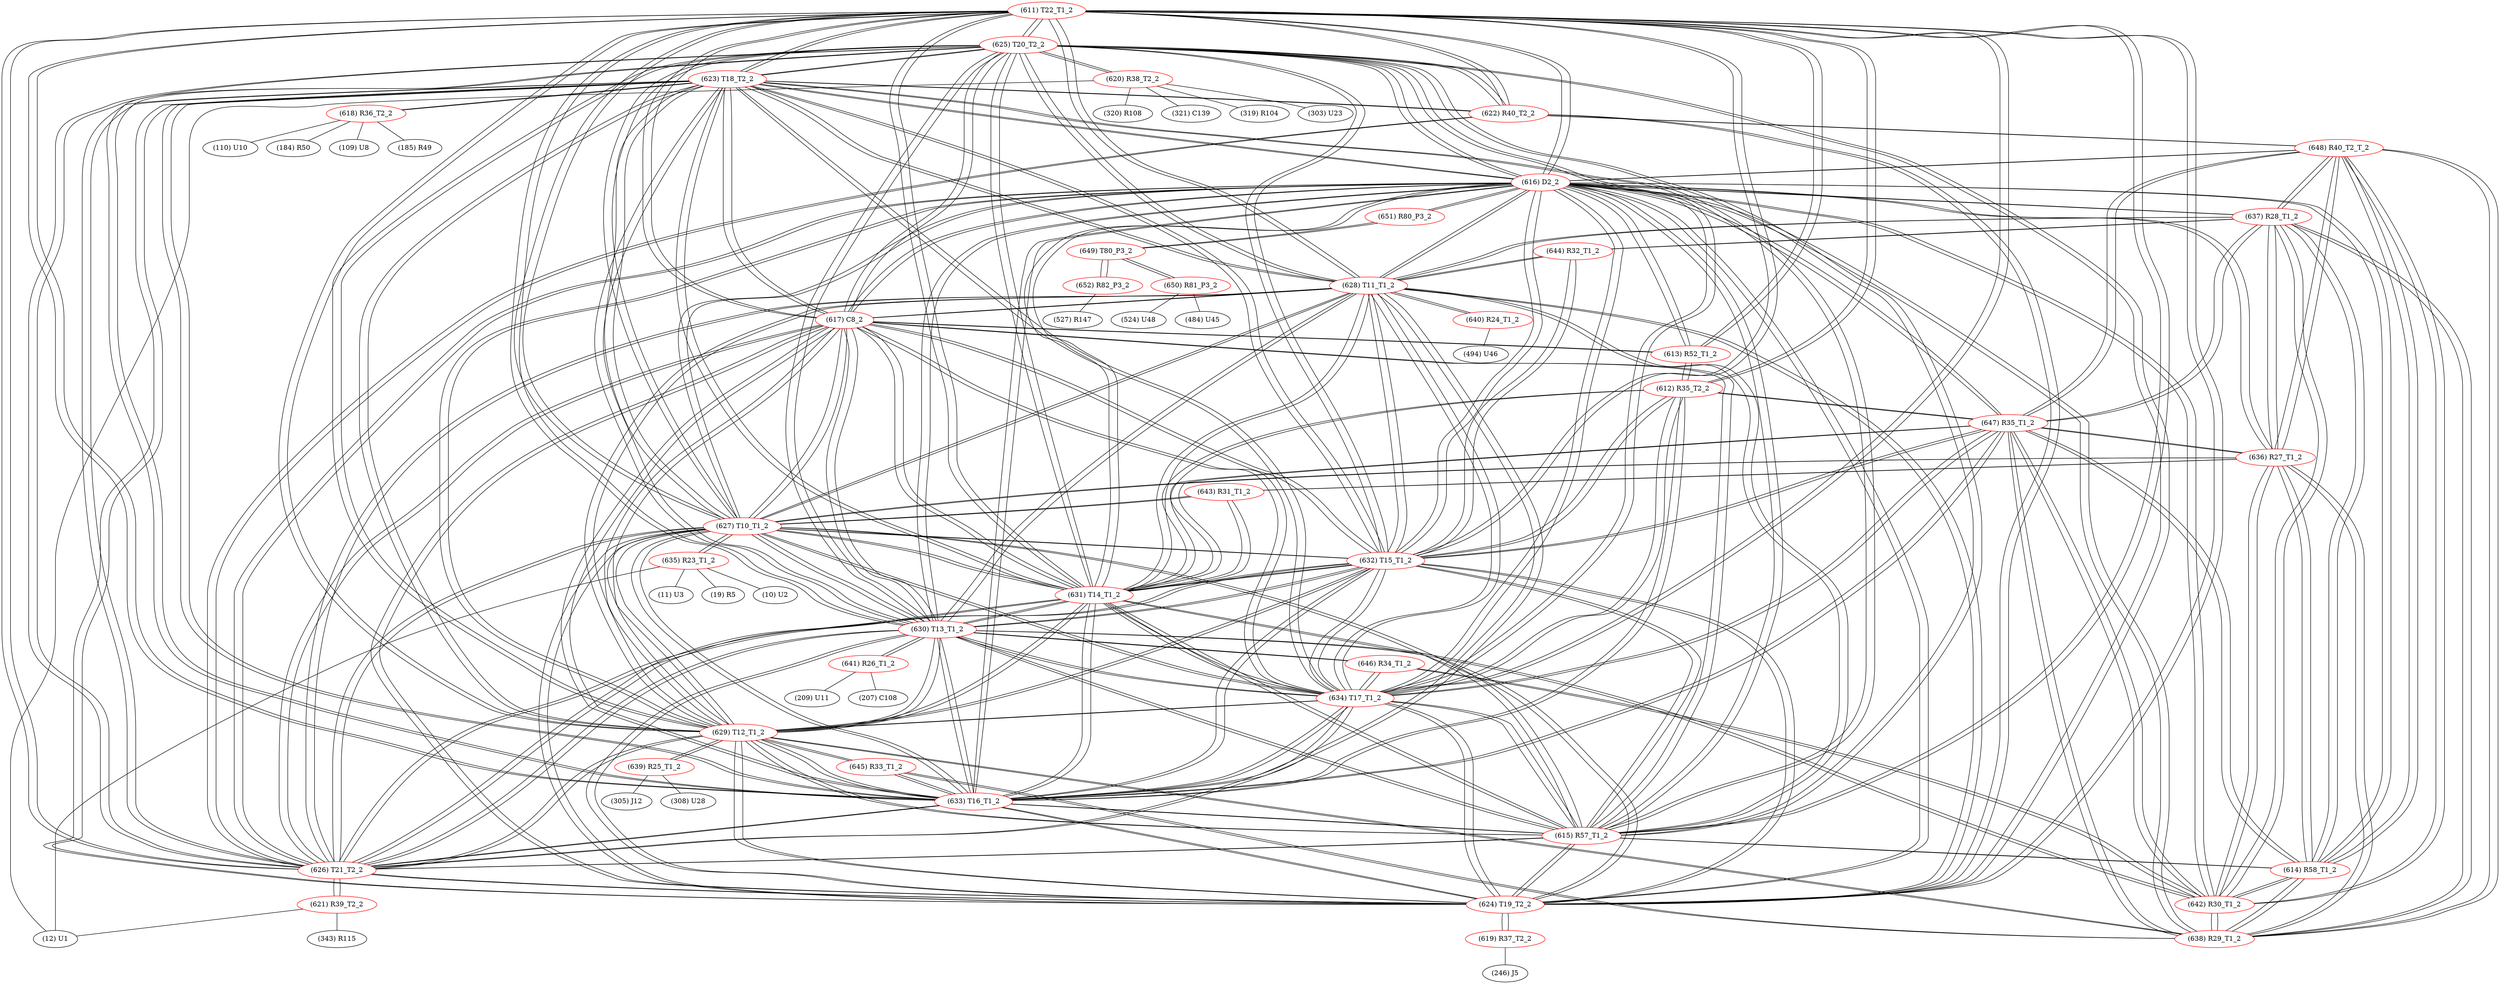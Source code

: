 graph {
	611 [label="(611) T22_T1_2" color=red]
	625 [label="(625) T20_T2_2"]
	623 [label="(623) T18_T2_2"]
	624 [label="(624) T19_T2_2"]
	626 [label="(626) T21_T2_2"]
	615 [label="(615) R57_T1_2"]
	616 [label="(616) D2_2"]
	628 [label="(628) T11_T1_2"]
	633 [label="(633) T16_T1_2"]
	634 [label="(634) T17_T1_2"]
	627 [label="(627) T10_T1_2"]
	629 [label="(629) T12_T1_2"]
	630 [label="(630) T13_T1_2"]
	631 [label="(631) T14_T1_2"]
	632 [label="(632) T15_T1_2"]
	617 [label="(617) C8_2"]
	622 [label="(622) R40_T2_2"]
	613 [label="(613) R52_T1_2"]
	612 [label="(612) R35_T2_2"]
	612 [label="(612) R35_T2_2" color=red]
	633 [label="(633) T16_T1_2"]
	632 [label="(632) T15_T1_2"]
	647 [label="(647) R35_T1_2"]
	631 [label="(631) T14_T1_2"]
	634 [label="(634) T17_T1_2"]
	613 [label="(613) R52_T1_2"]
	611 [label="(611) T22_T1_2"]
	613 [label="(613) R52_T1_2" color=red]
	616 [label="(616) D2_2"]
	617 [label="(617) C8_2"]
	612 [label="(612) R35_T2_2"]
	611 [label="(611) T22_T1_2"]
	614 [label="(614) R58_T1_2" color=red]
	615 [label="(615) R57_T1_2"]
	616 [label="(616) D2_2"]
	638 [label="(638) R29_T1_2"]
	647 [label="(647) R35_T1_2"]
	648 [label="(648) R40_T2_T_2"]
	642 [label="(642) R30_T1_2"]
	636 [label="(636) R27_T1_2"]
	637 [label="(637) R28_T1_2"]
	615 [label="(615) R57_T1_2" color=red]
	625 [label="(625) T20_T2_2"]
	623 [label="(623) T18_T2_2"]
	624 [label="(624) T19_T2_2"]
	626 [label="(626) T21_T2_2"]
	611 [label="(611) T22_T1_2"]
	616 [label="(616) D2_2"]
	628 [label="(628) T11_T1_2"]
	633 [label="(633) T16_T1_2"]
	634 [label="(634) T17_T1_2"]
	627 [label="(627) T10_T1_2"]
	629 [label="(629) T12_T1_2"]
	630 [label="(630) T13_T1_2"]
	631 [label="(631) T14_T1_2"]
	632 [label="(632) T15_T1_2"]
	617 [label="(617) C8_2"]
	614 [label="(614) R58_T1_2"]
	616 [label="(616) D2_2" color=red]
	625 [label="(625) T20_T2_2"]
	623 [label="(623) T18_T2_2"]
	624 [label="(624) T19_T2_2"]
	626 [label="(626) T21_T2_2"]
	615 [label="(615) R57_T1_2"]
	611 [label="(611) T22_T1_2"]
	628 [label="(628) T11_T1_2"]
	633 [label="(633) T16_T1_2"]
	634 [label="(634) T17_T1_2"]
	627 [label="(627) T10_T1_2"]
	629 [label="(629) T12_T1_2"]
	630 [label="(630) T13_T1_2"]
	631 [label="(631) T14_T1_2"]
	632 [label="(632) T15_T1_2"]
	617 [label="(617) C8_2"]
	613 [label="(613) R52_T1_2"]
	614 [label="(614) R58_T1_2"]
	638 [label="(638) R29_T1_2"]
	647 [label="(647) R35_T1_2"]
	648 [label="(648) R40_T2_T_2"]
	642 [label="(642) R30_T1_2"]
	636 [label="(636) R27_T1_2"]
	637 [label="(637) R28_T1_2"]
	651 [label="(651) R80_P3_2"]
	617 [label="(617) C8_2" color=red]
	625 [label="(625) T20_T2_2"]
	623 [label="(623) T18_T2_2"]
	624 [label="(624) T19_T2_2"]
	626 [label="(626) T21_T2_2"]
	615 [label="(615) R57_T1_2"]
	611 [label="(611) T22_T1_2"]
	616 [label="(616) D2_2"]
	628 [label="(628) T11_T1_2"]
	633 [label="(633) T16_T1_2"]
	634 [label="(634) T17_T1_2"]
	627 [label="(627) T10_T1_2"]
	629 [label="(629) T12_T1_2"]
	630 [label="(630) T13_T1_2"]
	631 [label="(631) T14_T1_2"]
	632 [label="(632) T15_T1_2"]
	613 [label="(613) R52_T1_2"]
	618 [label="(618) R36_T2_2" color=red]
	185 [label="(185) R49"]
	110 [label="(110) U10"]
	184 [label="(184) R50"]
	109 [label="(109) U8"]
	623 [label="(623) T18_T2_2"]
	619 [label="(619) R37_T2_2" color=red]
	246 [label="(246) J5"]
	624 [label="(624) T19_T2_2"]
	620 [label="(620) R38_T2_2" color=red]
	303 [label="(303) U23"]
	12 [label="(12) U1"]
	320 [label="(320) R108"]
	321 [label="(321) C139"]
	319 [label="(319) R104"]
	625 [label="(625) T20_T2_2"]
	621 [label="(621) R39_T2_2" color=red]
	343 [label="(343) R115"]
	12 [label="(12) U1"]
	626 [label="(626) T21_T2_2"]
	622 [label="(622) R40_T2_2" color=red]
	611 [label="(611) T22_T1_2"]
	624 [label="(624) T19_T2_2"]
	623 [label="(623) T18_T2_2"]
	626 [label="(626) T21_T2_2"]
	625 [label="(625) T20_T2_2"]
	648 [label="(648) R40_T2_T_2"]
	623 [label="(623) T18_T2_2" color=red]
	625 [label="(625) T20_T2_2"]
	624 [label="(624) T19_T2_2"]
	626 [label="(626) T21_T2_2"]
	615 [label="(615) R57_T1_2"]
	611 [label="(611) T22_T1_2"]
	616 [label="(616) D2_2"]
	628 [label="(628) T11_T1_2"]
	633 [label="(633) T16_T1_2"]
	634 [label="(634) T17_T1_2"]
	627 [label="(627) T10_T1_2"]
	629 [label="(629) T12_T1_2"]
	630 [label="(630) T13_T1_2"]
	631 [label="(631) T14_T1_2"]
	632 [label="(632) T15_T1_2"]
	617 [label="(617) C8_2"]
	622 [label="(622) R40_T2_2"]
	618 [label="(618) R36_T2_2"]
	624 [label="(624) T19_T2_2" color=red]
	625 [label="(625) T20_T2_2"]
	623 [label="(623) T18_T2_2"]
	626 [label="(626) T21_T2_2"]
	615 [label="(615) R57_T1_2"]
	611 [label="(611) T22_T1_2"]
	616 [label="(616) D2_2"]
	628 [label="(628) T11_T1_2"]
	633 [label="(633) T16_T1_2"]
	634 [label="(634) T17_T1_2"]
	627 [label="(627) T10_T1_2"]
	629 [label="(629) T12_T1_2"]
	630 [label="(630) T13_T1_2"]
	631 [label="(631) T14_T1_2"]
	632 [label="(632) T15_T1_2"]
	617 [label="(617) C8_2"]
	622 [label="(622) R40_T2_2"]
	619 [label="(619) R37_T2_2"]
	625 [label="(625) T20_T2_2" color=red]
	623 [label="(623) T18_T2_2"]
	624 [label="(624) T19_T2_2"]
	626 [label="(626) T21_T2_2"]
	615 [label="(615) R57_T1_2"]
	611 [label="(611) T22_T1_2"]
	616 [label="(616) D2_2"]
	628 [label="(628) T11_T1_2"]
	633 [label="(633) T16_T1_2"]
	634 [label="(634) T17_T1_2"]
	627 [label="(627) T10_T1_2"]
	629 [label="(629) T12_T1_2"]
	630 [label="(630) T13_T1_2"]
	631 [label="(631) T14_T1_2"]
	632 [label="(632) T15_T1_2"]
	617 [label="(617) C8_2"]
	622 [label="(622) R40_T2_2"]
	620 [label="(620) R38_T2_2"]
	626 [label="(626) T21_T2_2" color=red]
	625 [label="(625) T20_T2_2"]
	623 [label="(623) T18_T2_2"]
	624 [label="(624) T19_T2_2"]
	615 [label="(615) R57_T1_2"]
	611 [label="(611) T22_T1_2"]
	616 [label="(616) D2_2"]
	628 [label="(628) T11_T1_2"]
	633 [label="(633) T16_T1_2"]
	634 [label="(634) T17_T1_2"]
	627 [label="(627) T10_T1_2"]
	629 [label="(629) T12_T1_2"]
	630 [label="(630) T13_T1_2"]
	631 [label="(631) T14_T1_2"]
	632 [label="(632) T15_T1_2"]
	617 [label="(617) C8_2"]
	622 [label="(622) R40_T2_2"]
	621 [label="(621) R39_T2_2"]
	627 [label="(627) T10_T1_2" color=red]
	625 [label="(625) T20_T2_2"]
	623 [label="(623) T18_T2_2"]
	624 [label="(624) T19_T2_2"]
	626 [label="(626) T21_T2_2"]
	615 [label="(615) R57_T1_2"]
	611 [label="(611) T22_T1_2"]
	616 [label="(616) D2_2"]
	628 [label="(628) T11_T1_2"]
	633 [label="(633) T16_T1_2"]
	634 [label="(634) T17_T1_2"]
	629 [label="(629) T12_T1_2"]
	630 [label="(630) T13_T1_2"]
	631 [label="(631) T14_T1_2"]
	632 [label="(632) T15_T1_2"]
	617 [label="(617) C8_2"]
	635 [label="(635) R23_T1_2"]
	643 [label="(643) R31_T1_2"]
	636 [label="(636) R27_T1_2"]
	628 [label="(628) T11_T1_2" color=red]
	625 [label="(625) T20_T2_2"]
	623 [label="(623) T18_T2_2"]
	624 [label="(624) T19_T2_2"]
	626 [label="(626) T21_T2_2"]
	615 [label="(615) R57_T1_2"]
	611 [label="(611) T22_T1_2"]
	616 [label="(616) D2_2"]
	633 [label="(633) T16_T1_2"]
	634 [label="(634) T17_T1_2"]
	627 [label="(627) T10_T1_2"]
	629 [label="(629) T12_T1_2"]
	630 [label="(630) T13_T1_2"]
	631 [label="(631) T14_T1_2"]
	632 [label="(632) T15_T1_2"]
	617 [label="(617) C8_2"]
	640 [label="(640) R24_T1_2"]
	644 [label="(644) R32_T1_2"]
	637 [label="(637) R28_T1_2"]
	629 [label="(629) T12_T1_2" color=red]
	625 [label="(625) T20_T2_2"]
	623 [label="(623) T18_T2_2"]
	624 [label="(624) T19_T2_2"]
	626 [label="(626) T21_T2_2"]
	615 [label="(615) R57_T1_2"]
	611 [label="(611) T22_T1_2"]
	616 [label="(616) D2_2"]
	628 [label="(628) T11_T1_2"]
	633 [label="(633) T16_T1_2"]
	634 [label="(634) T17_T1_2"]
	627 [label="(627) T10_T1_2"]
	630 [label="(630) T13_T1_2"]
	631 [label="(631) T14_T1_2"]
	632 [label="(632) T15_T1_2"]
	617 [label="(617) C8_2"]
	645 [label="(645) R33_T1_2"]
	638 [label="(638) R29_T1_2"]
	639 [label="(639) R25_T1_2"]
	630 [label="(630) T13_T1_2" color=red]
	625 [label="(625) T20_T2_2"]
	623 [label="(623) T18_T2_2"]
	624 [label="(624) T19_T2_2"]
	626 [label="(626) T21_T2_2"]
	615 [label="(615) R57_T1_2"]
	611 [label="(611) T22_T1_2"]
	616 [label="(616) D2_2"]
	628 [label="(628) T11_T1_2"]
	633 [label="(633) T16_T1_2"]
	634 [label="(634) T17_T1_2"]
	627 [label="(627) T10_T1_2"]
	629 [label="(629) T12_T1_2"]
	631 [label="(631) T14_T1_2"]
	632 [label="(632) T15_T1_2"]
	617 [label="(617) C8_2"]
	642 [label="(642) R30_T1_2"]
	646 [label="(646) R34_T1_2"]
	641 [label="(641) R26_T1_2"]
	631 [label="(631) T14_T1_2" color=red]
	625 [label="(625) T20_T2_2"]
	623 [label="(623) T18_T2_2"]
	624 [label="(624) T19_T2_2"]
	626 [label="(626) T21_T2_2"]
	615 [label="(615) R57_T1_2"]
	611 [label="(611) T22_T1_2"]
	616 [label="(616) D2_2"]
	628 [label="(628) T11_T1_2"]
	633 [label="(633) T16_T1_2"]
	634 [label="(634) T17_T1_2"]
	627 [label="(627) T10_T1_2"]
	629 [label="(629) T12_T1_2"]
	630 [label="(630) T13_T1_2"]
	632 [label="(632) T15_T1_2"]
	617 [label="(617) C8_2"]
	647 [label="(647) R35_T1_2"]
	612 [label="(612) R35_T2_2"]
	643 [label="(643) R31_T1_2"]
	632 [label="(632) T15_T1_2" color=red]
	625 [label="(625) T20_T2_2"]
	623 [label="(623) T18_T2_2"]
	624 [label="(624) T19_T2_2"]
	626 [label="(626) T21_T2_2"]
	615 [label="(615) R57_T1_2"]
	611 [label="(611) T22_T1_2"]
	616 [label="(616) D2_2"]
	628 [label="(628) T11_T1_2"]
	633 [label="(633) T16_T1_2"]
	634 [label="(634) T17_T1_2"]
	627 [label="(627) T10_T1_2"]
	629 [label="(629) T12_T1_2"]
	630 [label="(630) T13_T1_2"]
	631 [label="(631) T14_T1_2"]
	617 [label="(617) C8_2"]
	647 [label="(647) R35_T1_2"]
	612 [label="(612) R35_T2_2"]
	644 [label="(644) R32_T1_2"]
	633 [label="(633) T16_T1_2" color=red]
	625 [label="(625) T20_T2_2"]
	623 [label="(623) T18_T2_2"]
	624 [label="(624) T19_T2_2"]
	626 [label="(626) T21_T2_2"]
	615 [label="(615) R57_T1_2"]
	611 [label="(611) T22_T1_2"]
	616 [label="(616) D2_2"]
	628 [label="(628) T11_T1_2"]
	634 [label="(634) T17_T1_2"]
	627 [label="(627) T10_T1_2"]
	629 [label="(629) T12_T1_2"]
	630 [label="(630) T13_T1_2"]
	631 [label="(631) T14_T1_2"]
	632 [label="(632) T15_T1_2"]
	617 [label="(617) C8_2"]
	647 [label="(647) R35_T1_2"]
	612 [label="(612) R35_T2_2"]
	645 [label="(645) R33_T1_2"]
	634 [label="(634) T17_T1_2" color=red]
	625 [label="(625) T20_T2_2"]
	623 [label="(623) T18_T2_2"]
	624 [label="(624) T19_T2_2"]
	626 [label="(626) T21_T2_2"]
	615 [label="(615) R57_T1_2"]
	611 [label="(611) T22_T1_2"]
	616 [label="(616) D2_2"]
	628 [label="(628) T11_T1_2"]
	633 [label="(633) T16_T1_2"]
	627 [label="(627) T10_T1_2"]
	629 [label="(629) T12_T1_2"]
	630 [label="(630) T13_T1_2"]
	631 [label="(631) T14_T1_2"]
	632 [label="(632) T15_T1_2"]
	617 [label="(617) C8_2"]
	647 [label="(647) R35_T1_2"]
	612 [label="(612) R35_T2_2"]
	646 [label="(646) R34_T1_2"]
	635 [label="(635) R23_T1_2" color=red]
	12 [label="(12) U1"]
	11 [label="(11) U3"]
	19 [label="(19) R5"]
	10 [label="(10) U2"]
	627 [label="(627) T10_T1_2"]
	636 [label="(636) R27_T1_2" color=red]
	638 [label="(638) R29_T1_2"]
	647 [label="(647) R35_T1_2"]
	648 [label="(648) R40_T2_T_2"]
	642 [label="(642) R30_T1_2"]
	616 [label="(616) D2_2"]
	614 [label="(614) R58_T1_2"]
	637 [label="(637) R28_T1_2"]
	627 [label="(627) T10_T1_2"]
	643 [label="(643) R31_T1_2"]
	637 [label="(637) R28_T1_2" color=red]
	638 [label="(638) R29_T1_2"]
	647 [label="(647) R35_T1_2"]
	648 [label="(648) R40_T2_T_2"]
	642 [label="(642) R30_T1_2"]
	616 [label="(616) D2_2"]
	614 [label="(614) R58_T1_2"]
	636 [label="(636) R27_T1_2"]
	644 [label="(644) R32_T1_2"]
	628 [label="(628) T11_T1_2"]
	638 [label="(638) R29_T1_2" color=red]
	647 [label="(647) R35_T1_2"]
	648 [label="(648) R40_T2_T_2"]
	642 [label="(642) R30_T1_2"]
	616 [label="(616) D2_2"]
	614 [label="(614) R58_T1_2"]
	636 [label="(636) R27_T1_2"]
	637 [label="(637) R28_T1_2"]
	645 [label="(645) R33_T1_2"]
	629 [label="(629) T12_T1_2"]
	639 [label="(639) R25_T1_2" color=red]
	308 [label="(308) U28"]
	305 [label="(305) J12"]
	629 [label="(629) T12_T1_2"]
	640 [label="(640) R24_T1_2" color=red]
	494 [label="(494) U46"]
	628 [label="(628) T11_T1_2"]
	641 [label="(641) R26_T1_2" color=red]
	209 [label="(209) U11"]
	207 [label="(207) C108"]
	630 [label="(630) T13_T1_2"]
	642 [label="(642) R30_T1_2" color=red]
	638 [label="(638) R29_T1_2"]
	647 [label="(647) R35_T1_2"]
	648 [label="(648) R40_T2_T_2"]
	616 [label="(616) D2_2"]
	614 [label="(614) R58_T1_2"]
	636 [label="(636) R27_T1_2"]
	637 [label="(637) R28_T1_2"]
	646 [label="(646) R34_T1_2"]
	630 [label="(630) T13_T1_2"]
	643 [label="(643) R31_T1_2" color=red]
	627 [label="(627) T10_T1_2"]
	636 [label="(636) R27_T1_2"]
	631 [label="(631) T14_T1_2"]
	644 [label="(644) R32_T1_2" color=red]
	632 [label="(632) T15_T1_2"]
	637 [label="(637) R28_T1_2"]
	628 [label="(628) T11_T1_2"]
	645 [label="(645) R33_T1_2" color=red]
	633 [label="(633) T16_T1_2"]
	638 [label="(638) R29_T1_2"]
	629 [label="(629) T12_T1_2"]
	646 [label="(646) R34_T1_2" color=red]
	634 [label="(634) T17_T1_2"]
	642 [label="(642) R30_T1_2"]
	630 [label="(630) T13_T1_2"]
	647 [label="(647) R35_T1_2" color=red]
	638 [label="(638) R29_T1_2"]
	648 [label="(648) R40_T2_T_2"]
	642 [label="(642) R30_T1_2"]
	616 [label="(616) D2_2"]
	614 [label="(614) R58_T1_2"]
	636 [label="(636) R27_T1_2"]
	637 [label="(637) R28_T1_2"]
	633 [label="(633) T16_T1_2"]
	632 [label="(632) T15_T1_2"]
	631 [label="(631) T14_T1_2"]
	634 [label="(634) T17_T1_2"]
	612 [label="(612) R35_T2_2"]
	648 [label="(648) R40_T2_T_2" color=red]
	638 [label="(638) R29_T1_2"]
	647 [label="(647) R35_T1_2"]
	642 [label="(642) R30_T1_2"]
	616 [label="(616) D2_2"]
	614 [label="(614) R58_T1_2"]
	636 [label="(636) R27_T1_2"]
	637 [label="(637) R28_T1_2"]
	622 [label="(622) R40_T2_2"]
	649 [label="(649) T80_P3_2" color=red]
	650 [label="(650) R81_P3_2"]
	652 [label="(652) R82_P3_2"]
	651 [label="(651) R80_P3_2"]
	650 [label="(650) R81_P3_2" color=red]
	524 [label="(524) U48"]
	484 [label="(484) U45"]
	649 [label="(649) T80_P3_2"]
	651 [label="(651) R80_P3_2" color=red]
	616 [label="(616) D2_2"]
	649 [label="(649) T80_P3_2"]
	652 [label="(652) R82_P3_2" color=red]
	527 [label="(527) R147"]
	649 [label="(649) T80_P3_2"]
	611 -- 625
	611 -- 623
	611 -- 624
	611 -- 626
	611 -- 615
	611 -- 616
	611 -- 628
	611 -- 633
	611 -- 634
	611 -- 627
	611 -- 629
	611 -- 630
	611 -- 631
	611 -- 632
	611 -- 617
	611 -- 622
	611 -- 613
	611 -- 612
	612 -- 633
	612 -- 632
	612 -- 647
	612 -- 631
	612 -- 634
	612 -- 613
	612 -- 611
	613 -- 616
	613 -- 617
	613 -- 612
	613 -- 611
	614 -- 615
	614 -- 616
	614 -- 638
	614 -- 647
	614 -- 648
	614 -- 642
	614 -- 636
	614 -- 637
	615 -- 625
	615 -- 623
	615 -- 624
	615 -- 626
	615 -- 611
	615 -- 616
	615 -- 628
	615 -- 633
	615 -- 634
	615 -- 627
	615 -- 629
	615 -- 630
	615 -- 631
	615 -- 632
	615 -- 617
	615 -- 614
	616 -- 625
	616 -- 623
	616 -- 624
	616 -- 626
	616 -- 615
	616 -- 611
	616 -- 628
	616 -- 633
	616 -- 634
	616 -- 627
	616 -- 629
	616 -- 630
	616 -- 631
	616 -- 632
	616 -- 617
	616 -- 613
	616 -- 614
	616 -- 638
	616 -- 647
	616 -- 648
	616 -- 642
	616 -- 636
	616 -- 637
	616 -- 651
	617 -- 625
	617 -- 623
	617 -- 624
	617 -- 626
	617 -- 615
	617 -- 611
	617 -- 616
	617 -- 628
	617 -- 633
	617 -- 634
	617 -- 627
	617 -- 629
	617 -- 630
	617 -- 631
	617 -- 632
	617 -- 613
	618 -- 185
	618 -- 110
	618 -- 184
	618 -- 109
	618 -- 623
	619 -- 246
	619 -- 624
	620 -- 303
	620 -- 12
	620 -- 320
	620 -- 321
	620 -- 319
	620 -- 625
	621 -- 343
	621 -- 12
	621 -- 626
	622 -- 611
	622 -- 624
	622 -- 623
	622 -- 626
	622 -- 625
	622 -- 648
	623 -- 625
	623 -- 624
	623 -- 626
	623 -- 615
	623 -- 611
	623 -- 616
	623 -- 628
	623 -- 633
	623 -- 634
	623 -- 627
	623 -- 629
	623 -- 630
	623 -- 631
	623 -- 632
	623 -- 617
	623 -- 622
	623 -- 618
	624 -- 625
	624 -- 623
	624 -- 626
	624 -- 615
	624 -- 611
	624 -- 616
	624 -- 628
	624 -- 633
	624 -- 634
	624 -- 627
	624 -- 629
	624 -- 630
	624 -- 631
	624 -- 632
	624 -- 617
	624 -- 622
	624 -- 619
	625 -- 623
	625 -- 624
	625 -- 626
	625 -- 615
	625 -- 611
	625 -- 616
	625 -- 628
	625 -- 633
	625 -- 634
	625 -- 627
	625 -- 629
	625 -- 630
	625 -- 631
	625 -- 632
	625 -- 617
	625 -- 622
	625 -- 620
	626 -- 625
	626 -- 623
	626 -- 624
	626 -- 615
	626 -- 611
	626 -- 616
	626 -- 628
	626 -- 633
	626 -- 634
	626 -- 627
	626 -- 629
	626 -- 630
	626 -- 631
	626 -- 632
	626 -- 617
	626 -- 622
	626 -- 621
	627 -- 625
	627 -- 623
	627 -- 624
	627 -- 626
	627 -- 615
	627 -- 611
	627 -- 616
	627 -- 628
	627 -- 633
	627 -- 634
	627 -- 629
	627 -- 630
	627 -- 631
	627 -- 632
	627 -- 617
	627 -- 635
	627 -- 643
	627 -- 636
	628 -- 625
	628 -- 623
	628 -- 624
	628 -- 626
	628 -- 615
	628 -- 611
	628 -- 616
	628 -- 633
	628 -- 634
	628 -- 627
	628 -- 629
	628 -- 630
	628 -- 631
	628 -- 632
	628 -- 617
	628 -- 640
	628 -- 644
	628 -- 637
	629 -- 625
	629 -- 623
	629 -- 624
	629 -- 626
	629 -- 615
	629 -- 611
	629 -- 616
	629 -- 628
	629 -- 633
	629 -- 634
	629 -- 627
	629 -- 630
	629 -- 631
	629 -- 632
	629 -- 617
	629 -- 645
	629 -- 638
	629 -- 639
	630 -- 625
	630 -- 623
	630 -- 624
	630 -- 626
	630 -- 615
	630 -- 611
	630 -- 616
	630 -- 628
	630 -- 633
	630 -- 634
	630 -- 627
	630 -- 629
	630 -- 631
	630 -- 632
	630 -- 617
	630 -- 642
	630 -- 646
	630 -- 641
	631 -- 625
	631 -- 623
	631 -- 624
	631 -- 626
	631 -- 615
	631 -- 611
	631 -- 616
	631 -- 628
	631 -- 633
	631 -- 634
	631 -- 627
	631 -- 629
	631 -- 630
	631 -- 632
	631 -- 617
	631 -- 647
	631 -- 612
	631 -- 643
	632 -- 625
	632 -- 623
	632 -- 624
	632 -- 626
	632 -- 615
	632 -- 611
	632 -- 616
	632 -- 628
	632 -- 633
	632 -- 634
	632 -- 627
	632 -- 629
	632 -- 630
	632 -- 631
	632 -- 617
	632 -- 647
	632 -- 612
	632 -- 644
	633 -- 625
	633 -- 623
	633 -- 624
	633 -- 626
	633 -- 615
	633 -- 611
	633 -- 616
	633 -- 628
	633 -- 634
	633 -- 627
	633 -- 629
	633 -- 630
	633 -- 631
	633 -- 632
	633 -- 617
	633 -- 647
	633 -- 612
	633 -- 645
	634 -- 625
	634 -- 623
	634 -- 624
	634 -- 626
	634 -- 615
	634 -- 611
	634 -- 616
	634 -- 628
	634 -- 633
	634 -- 627
	634 -- 629
	634 -- 630
	634 -- 631
	634 -- 632
	634 -- 617
	634 -- 647
	634 -- 612
	634 -- 646
	635 -- 12
	635 -- 11
	635 -- 19
	635 -- 10
	635 -- 627
	636 -- 638
	636 -- 647
	636 -- 648
	636 -- 642
	636 -- 616
	636 -- 614
	636 -- 637
	636 -- 627
	636 -- 643
	637 -- 638
	637 -- 647
	637 -- 648
	637 -- 642
	637 -- 616
	637 -- 614
	637 -- 636
	637 -- 644
	637 -- 628
	638 -- 647
	638 -- 648
	638 -- 642
	638 -- 616
	638 -- 614
	638 -- 636
	638 -- 637
	638 -- 645
	638 -- 629
	639 -- 308
	639 -- 305
	639 -- 629
	640 -- 494
	640 -- 628
	641 -- 209
	641 -- 207
	641 -- 630
	642 -- 638
	642 -- 647
	642 -- 648
	642 -- 616
	642 -- 614
	642 -- 636
	642 -- 637
	642 -- 646
	642 -- 630
	643 -- 627
	643 -- 636
	643 -- 631
	644 -- 632
	644 -- 637
	644 -- 628
	645 -- 633
	645 -- 638
	645 -- 629
	646 -- 634
	646 -- 642
	646 -- 630
	647 -- 638
	647 -- 648
	647 -- 642
	647 -- 616
	647 -- 614
	647 -- 636
	647 -- 637
	647 -- 633
	647 -- 632
	647 -- 631
	647 -- 634
	647 -- 612
	648 -- 638
	648 -- 647
	648 -- 642
	648 -- 616
	648 -- 614
	648 -- 636
	648 -- 637
	648 -- 622
	649 -- 650
	649 -- 652
	649 -- 651
	650 -- 524
	650 -- 484
	650 -- 649
	651 -- 616
	651 -- 649
	652 -- 527
	652 -- 649
}
